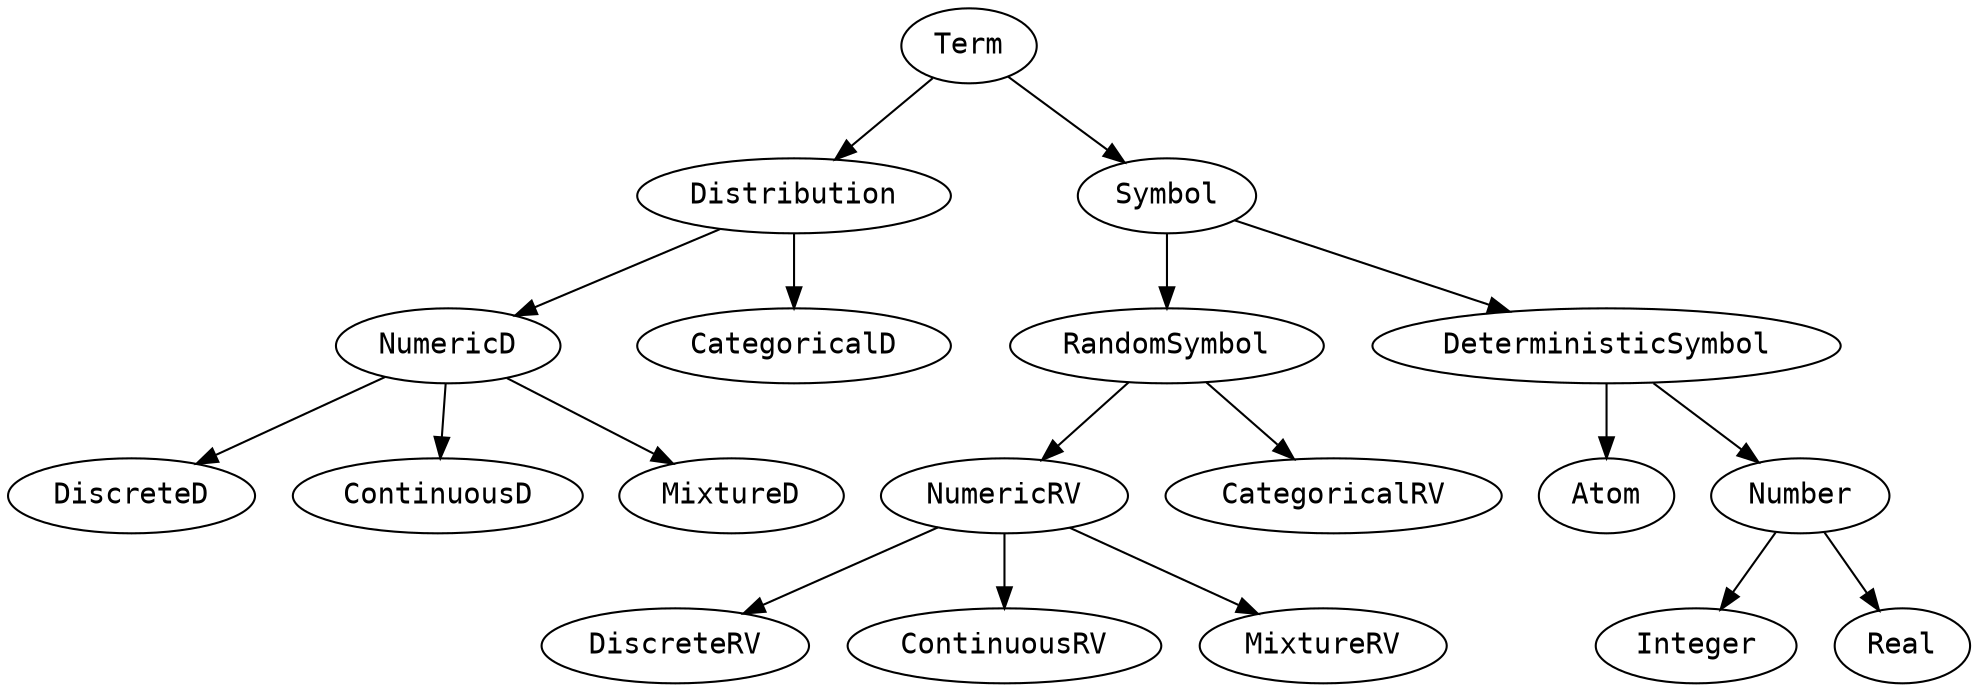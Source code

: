 digraph g {
    graph [fontname = "monospace"];
    node [fontname = "monospace"];
    edge [fontname = "monospace"];
 
 
    term [label="Term"]
    
    distribution [label="Distribution"]
    symbol [label="Symbol"]

    
    term -> symbol
    term -> distribution
    
    
    
    // Symbol subtypes
        rv [label="RandomSymbol"]
        det [label="DeterministicSymbol"]
        
        
   
    
    
        symbol -> rv
        symbol -> det

    // DeterministicSymbol subtypes
    
    
        atom [label="Atom"]
        number [label="Number"] 
        
        det -> number
        det -> atom
        
        
        


        //Number substypes        
            int [label="Integer"]
            float [label="Real"]

            number -> int
            number -> float
    
   
    // RV subtypes
    
        rv_numeric [label="NumericRV"]
        rv_categorical [label="CategoricalRV"]
        
        rv -> rv_numeric
        rv -> rv_categorical
        
        // RV numeric subtypes
        
        
            rv_discrete [label="DiscreteRV"]
            rv_continuous [label="ContinuousRV"]
            rv_mixture [label="MixtureRV"]

            
            rv_numeric -> rv_discrete
            rv_numeric -> rv_continuous
            rv_numeric -> rv_mixture


    // DistributionTerm subtypes
    
        d_numeric [label="NumericD"]
        d_cat [label="CategoricalD"]
    
        distribution -> d_numeric
         distribution -> d_cat

 
        discrete [label="DiscreteD"]
        continuous [label="ContinuousD"]
        mixture [label="MixtureD"]

        

 
        d_numeric -> discrete
        d_numeric -> continuous
        d_numeric -> mixture

    
}
